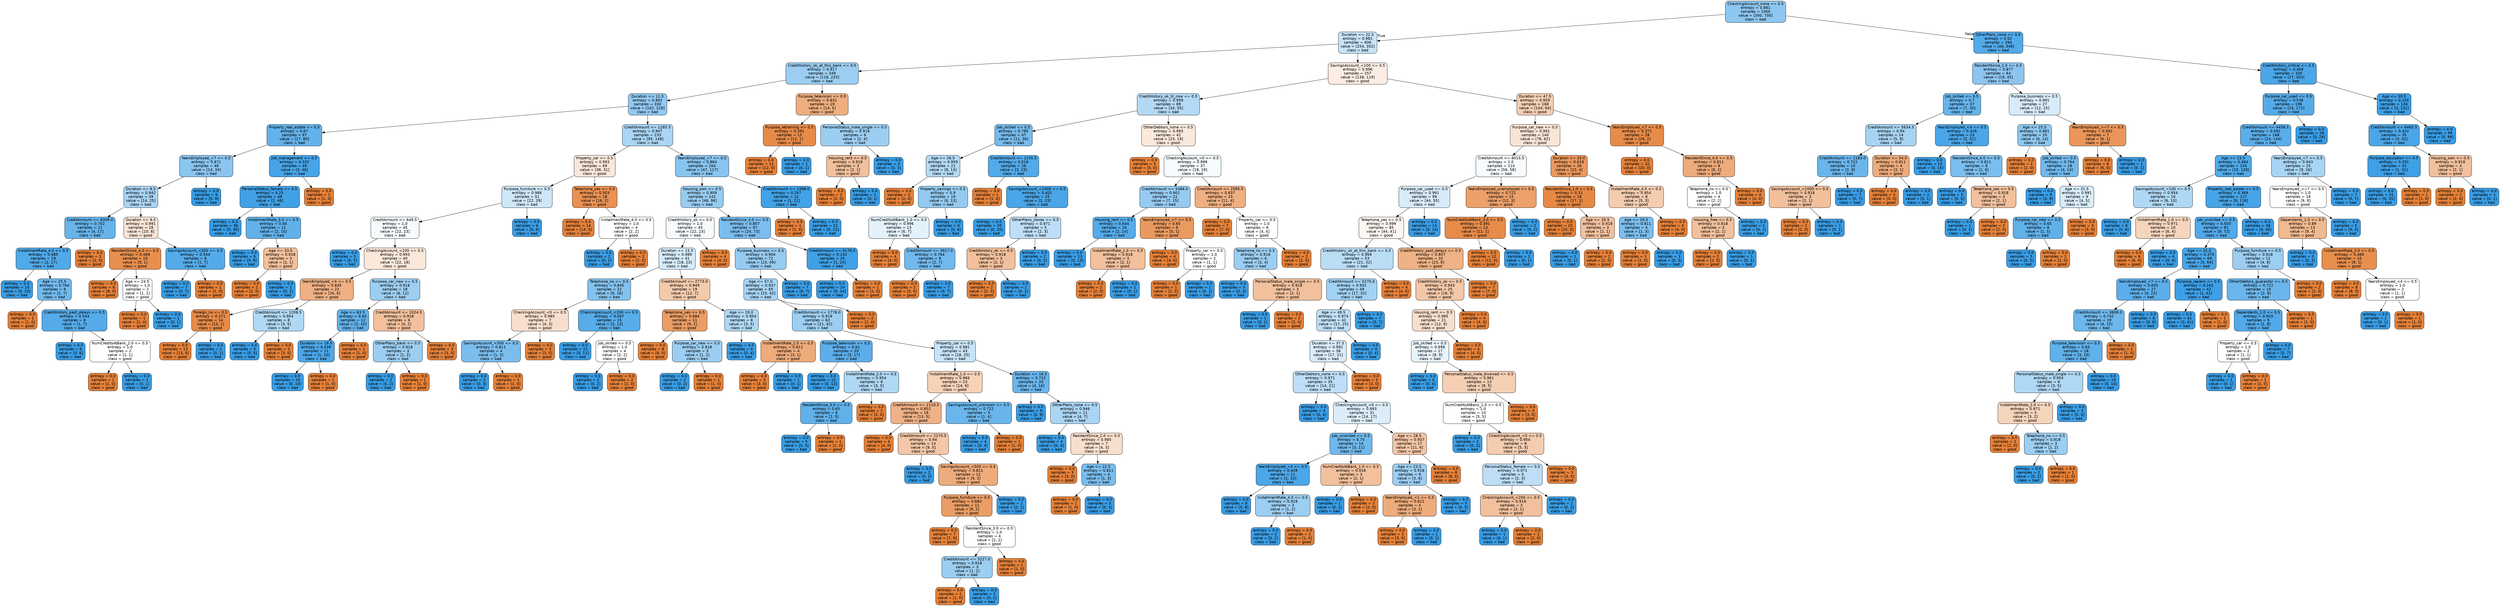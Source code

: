 digraph Tree {
node [shape=box, style="filled, rounded", color="black", fontname=helvetica] ;
edge [fontname=helvetica] ;
0 [label="CheckingAccount_none <= 0.5\nentropy = 0.881\nsamples = 1000\nvalue = [300, 700]\nclass = bad", fillcolor="#399de592"] ;
1 [label="Duration <= 22.5\nentropy = 0.981\nsamples = 606\nvalue = [254, 352]\nclass = bad", fillcolor="#399de547"] ;
0 -> 1 [labeldistance=2.5, labelangle=45, headlabel="True"] ;
2 [label="CreditHistory_ok_at_this_bank <= 0.5\nentropy = 0.917\nsamples = 349\nvalue = [116, 233]\nclass = bad", fillcolor="#399de580"] ;
1 -> 2 ;
3 [label="Duration <= 11.5\nentropy = 0.892\nsamples = 330\nvalue = [102, 228]\nclass = bad", fillcolor="#399de58d"] ;
2 -> 3 ;
4 [label="Property_real_estate <= 0.5\nentropy = 0.67\nsamples = 97\nvalue = [17, 80]\nclass = bad", fillcolor="#399de5c9"] ;
3 -> 4 ;
5 [label="YearsEmployed_<7 <= 0.5\nentropy = 0.871\nsamples = 48\nvalue = [14, 34]\nclass = bad", fillcolor="#399de596"] ;
4 -> 5 ;
6 [label="Duration <= 8.5\nentropy = 0.942\nsamples = 39\nvalue = [14, 25]\nclass = bad", fillcolor="#399de570"] ;
5 -> 6 ;
7 [label="CreditAmount <= 8309.0\nentropy = 0.702\nsamples = 21\nvalue = [4, 17]\nclass = bad", fillcolor="#399de5c3"] ;
6 -> 7 ;
8 [label="InstallmentRate_4.0 <= 0.5\nentropy = 0.485\nsamples = 19\nvalue = [2, 17]\nclass = bad", fillcolor="#399de5e1"] ;
7 -> 8 ;
9 [label="entropy = 0.0\nsamples = 10\nvalue = [0, 10]\nclass = bad", fillcolor="#399de5ff"] ;
8 -> 9 ;
10 [label="Age <= 25.5\nentropy = 0.764\nsamples = 9\nvalue = [2, 7]\nclass = bad", fillcolor="#399de5b6"] ;
8 -> 10 ;
11 [label="entropy = 0.0\nsamples = 1\nvalue = [1, 0]\nclass = good", fillcolor="#e58139ff"] ;
10 -> 11 ;
12 [label="CreditHistory_past_delays <= 0.5\nentropy = 0.544\nsamples = 8\nvalue = [1, 7]\nclass = bad", fillcolor="#399de5db"] ;
10 -> 12 ;
13 [label="entropy = 0.0\nsamples = 6\nvalue = [0, 6]\nclass = bad", fillcolor="#399de5ff"] ;
12 -> 13 ;
14 [label="NumCreditsAtBank_2.0 <= 0.5\nentropy = 1.0\nsamples = 2\nvalue = [1, 1]\nclass = good", fillcolor="#e5813900"] ;
12 -> 14 ;
15 [label="entropy = 0.0\nsamples = 1\nvalue = [1, 0]\nclass = good", fillcolor="#e58139ff"] ;
14 -> 15 ;
16 [label="entropy = 0.0\nsamples = 1\nvalue = [0, 1]\nclass = bad", fillcolor="#399de5ff"] ;
14 -> 16 ;
17 [label="entropy = 0.0\nsamples = 2\nvalue = [2, 0]\nclass = good", fillcolor="#e58139ff"] ;
7 -> 17 ;
18 [label="Duration <= 9.5\nentropy = 0.991\nsamples = 18\nvalue = [10, 8]\nclass = good", fillcolor="#e5813933"] ;
6 -> 18 ;
19 [label="ResidentSince_4.0 <= 0.5\nentropy = 0.469\nsamples = 10\nvalue = [9, 1]\nclass = good", fillcolor="#e58139e3"] ;
18 -> 19 ;
20 [label="entropy = 0.0\nsamples = 8\nvalue = [8, 0]\nclass = good", fillcolor="#e58139ff"] ;
19 -> 20 ;
21 [label="Age <= 24.5\nentropy = 1.0\nsamples = 2\nvalue = [1, 1]\nclass = good", fillcolor="#e5813900"] ;
19 -> 21 ;
22 [label="entropy = 0.0\nsamples = 1\nvalue = [1, 0]\nclass = good", fillcolor="#e58139ff"] ;
21 -> 22 ;
23 [label="entropy = 0.0\nsamples = 1\nvalue = [0, 1]\nclass = bad", fillcolor="#399de5ff"] ;
21 -> 23 ;
24 [label="SavingsAccount_<500 <= 0.5\nentropy = 0.544\nsamples = 8\nvalue = [1, 7]\nclass = bad", fillcolor="#399de5db"] ;
18 -> 24 ;
25 [label="entropy = 0.0\nsamples = 7\nvalue = [0, 7]\nclass = bad", fillcolor="#399de5ff"] ;
24 -> 25 ;
26 [label="entropy = 0.0\nsamples = 1\nvalue = [1, 0]\nclass = good", fillcolor="#e58139ff"] ;
24 -> 26 ;
27 [label="entropy = 0.0\nsamples = 9\nvalue = [0, 9]\nclass = bad", fillcolor="#399de5ff"] ;
5 -> 27 ;
28 [label="Job_management <= 0.5\nentropy = 0.332\nsamples = 49\nvalue = [3, 46]\nclass = bad", fillcolor="#399de5ee"] ;
4 -> 28 ;
29 [label="PersonalStatus_female <= 0.5\nentropy = 0.25\nsamples = 48\nvalue = [2, 46]\nclass = bad", fillcolor="#399de5f4"] ;
28 -> 29 ;
30 [label="entropy = 0.0\nsamples = 36\nvalue = [0, 36]\nclass = bad", fillcolor="#399de5ff"] ;
29 -> 30 ;
31 [label="InstallmentRate_3.0 <= 0.5\nentropy = 0.65\nsamples = 12\nvalue = [2, 10]\nclass = bad", fillcolor="#399de5cc"] ;
29 -> 31 ;
32 [label="entropy = 0.0\nsamples = 9\nvalue = [0, 9]\nclass = bad", fillcolor="#399de5ff"] ;
31 -> 32 ;
33 [label="Age <= 33.5\nentropy = 0.918\nsamples = 3\nvalue = [2, 1]\nclass = good", fillcolor="#e581397f"] ;
31 -> 33 ;
34 [label="entropy = 0.0\nsamples = 2\nvalue = [2, 0]\nclass = good", fillcolor="#e58139ff"] ;
33 -> 34 ;
35 [label="entropy = 0.0\nsamples = 1\nvalue = [0, 1]\nclass = bad", fillcolor="#399de5ff"] ;
33 -> 35 ;
36 [label="entropy = 0.0\nsamples = 1\nvalue = [1, 0]\nclass = good", fillcolor="#e58139ff"] ;
28 -> 36 ;
37 [label="CreditAmount <= 1285.5\nentropy = 0.947\nsamples = 233\nvalue = [85, 148]\nclass = bad", fillcolor="#399de56d"] ;
3 -> 37 ;
38 [label="Property_car <= 0.5\nentropy = 0.993\nsamples = 69\nvalue = [38, 31]\nclass = good", fillcolor="#e581392f"] ;
37 -> 38 ;
39 [label="Purpose_furniture <= 0.5\nentropy = 0.986\nsamples = 51\nvalue = [22, 29]\nclass = bad", fillcolor="#399de53e"] ;
38 -> 39 ;
40 [label="CreditAmount <= 649.5\nentropy = 1.0\nsamples = 45\nvalue = [22, 23]\nclass = bad", fillcolor="#399de50b"] ;
39 -> 40 ;
41 [label="entropy = 0.0\nsamples = 5\nvalue = [0, 5]\nclass = bad", fillcolor="#399de5ff"] ;
40 -> 41 ;
42 [label="CheckingAccount_<200 <= 0.5\nentropy = 0.993\nsamples = 40\nvalue = [22, 18]\nclass = good", fillcolor="#e581392e"] ;
40 -> 42 ;
43 [label="YearsEmployed_<4 <= 0.5\nentropy = 0.845\nsamples = 22\nvalue = [16, 6]\nclass = good", fillcolor="#e581399f"] ;
42 -> 43 ;
44 [label="Foreign_no <= 0.5\nentropy = 0.371\nsamples = 14\nvalue = [13, 1]\nclass = good", fillcolor="#e58139eb"] ;
43 -> 44 ;
45 [label="entropy = 0.0\nsamples = 13\nvalue = [13, 0]\nclass = good", fillcolor="#e58139ff"] ;
44 -> 45 ;
46 [label="entropy = 0.0\nsamples = 1\nvalue = [0, 1]\nclass = bad", fillcolor="#399de5ff"] ;
44 -> 46 ;
47 [label="CreditAmount <= 1208.5\nentropy = 0.954\nsamples = 8\nvalue = [3, 5]\nclass = bad", fillcolor="#399de566"] ;
43 -> 47 ;
48 [label="entropy = 0.0\nsamples = 5\nvalue = [0, 5]\nclass = bad", fillcolor="#399de5ff"] ;
47 -> 48 ;
49 [label="entropy = 0.0\nsamples = 3\nvalue = [3, 0]\nclass = good", fillcolor="#e58139ff"] ;
47 -> 49 ;
50 [label="Purpose_car_new <= 0.5\nentropy = 0.918\nsamples = 18\nvalue = [6, 12]\nclass = bad", fillcolor="#399de57f"] ;
42 -> 50 ;
51 [label="Age <= 63.5\nentropy = 0.65\nsamples = 12\nvalue = [2, 10]\nclass = bad", fillcolor="#399de5cc"] ;
50 -> 51 ;
52 [label="Duration <= 19.5\nentropy = 0.439\nsamples = 11\nvalue = [1, 10]\nclass = bad", fillcolor="#399de5e6"] ;
51 -> 52 ;
53 [label="entropy = 0.0\nsamples = 10\nvalue = [0, 10]\nclass = bad", fillcolor="#399de5ff"] ;
52 -> 53 ;
54 [label="entropy = 0.0\nsamples = 1\nvalue = [1, 0]\nclass = good", fillcolor="#e58139ff"] ;
52 -> 54 ;
55 [label="entropy = 0.0\nsamples = 1\nvalue = [1, 0]\nclass = good", fillcolor="#e58139ff"] ;
51 -> 55 ;
56 [label="CreditAmount <= 1024.5\nentropy = 0.918\nsamples = 6\nvalue = [4, 2]\nclass = good", fillcolor="#e581397f"] ;
50 -> 56 ;
57 [label="OtherPlans_bank <= 0.5\nentropy = 0.918\nsamples = 3\nvalue = [1, 2]\nclass = bad", fillcolor="#399de57f"] ;
56 -> 57 ;
58 [label="entropy = 0.0\nsamples = 2\nvalue = [0, 2]\nclass = bad", fillcolor="#399de5ff"] ;
57 -> 58 ;
59 [label="entropy = 0.0\nsamples = 1\nvalue = [1, 0]\nclass = good", fillcolor="#e58139ff"] ;
57 -> 59 ;
60 [label="entropy = 0.0\nsamples = 3\nvalue = [3, 0]\nclass = good", fillcolor="#e58139ff"] ;
56 -> 60 ;
61 [label="entropy = 0.0\nsamples = 6\nvalue = [0, 6]\nclass = bad", fillcolor="#399de5ff"] ;
39 -> 61 ;
62 [label="Telephone_yes <= 0.5\nentropy = 0.503\nsamples = 18\nvalue = [16, 2]\nclass = good", fillcolor="#e58139df"] ;
38 -> 62 ;
63 [label="entropy = 0.0\nsamples = 14\nvalue = [14, 0]\nclass = good", fillcolor="#e58139ff"] ;
62 -> 63 ;
64 [label="InstallmentRate_4.0 <= 0.5\nentropy = 1.0\nsamples = 4\nvalue = [2, 2]\nclass = good", fillcolor="#e5813900"] ;
62 -> 64 ;
65 [label="entropy = 0.0\nsamples = 2\nvalue = [0, 2]\nclass = bad", fillcolor="#399de5ff"] ;
64 -> 65 ;
66 [label="entropy = 0.0\nsamples = 2\nvalue = [2, 0]\nclass = good", fillcolor="#e58139ff"] ;
64 -> 66 ;
67 [label="YearsEmployed_<7 <= 0.5\nentropy = 0.864\nsamples = 164\nvalue = [47, 117]\nclass = bad", fillcolor="#399de599"] ;
37 -> 67 ;
68 [label="Housing_own <= 0.5\nentropy = 0.909\nsamples = 142\nvalue = [46, 96]\nclass = bad", fillcolor="#399de585"] ;
67 -> 68 ;
69 [label="CreditHistory_ok <= 0.5\nentropy = 1.0\nsamples = 45\nvalue = [22, 23]\nclass = bad", fillcolor="#399de50b"] ;
68 -> 69 ;
70 [label="Duration <= 15.5\nentropy = 0.989\nsamples = 41\nvalue = [18, 23]\nclass = bad", fillcolor="#399de537"] ;
69 -> 70 ;
71 [label="Telephone_no <= 0.5\nentropy = 0.845\nsamples = 22\nvalue = [6, 16]\nclass = bad", fillcolor="#399de59f"] ;
70 -> 71 ;
72 [label="CheckingAccount_<0 <= 0.5\nentropy = 0.985\nsamples = 7\nvalue = [4, 3]\nclass = good", fillcolor="#e5813940"] ;
71 -> 72 ;
73 [label="SavingsAccount_<500 <= 0.5\nentropy = 0.811\nsamples = 4\nvalue = [1, 3]\nclass = bad", fillcolor="#399de5aa"] ;
72 -> 73 ;
74 [label="entropy = 0.0\nsamples = 3\nvalue = [0, 3]\nclass = bad", fillcolor="#399de5ff"] ;
73 -> 74 ;
75 [label="entropy = 0.0\nsamples = 1\nvalue = [1, 0]\nclass = good", fillcolor="#e58139ff"] ;
73 -> 75 ;
76 [label="entropy = 0.0\nsamples = 3\nvalue = [3, 0]\nclass = good", fillcolor="#e58139ff"] ;
72 -> 76 ;
77 [label="CheckingAccount_<200 <= 0.5\nentropy = 0.567\nsamples = 15\nvalue = [2, 13]\nclass = bad", fillcolor="#399de5d8"] ;
71 -> 77 ;
78 [label="entropy = 0.0\nsamples = 11\nvalue = [0, 11]\nclass = bad", fillcolor="#399de5ff"] ;
77 -> 78 ;
79 [label="Job_skilled <= 0.5\nentropy = 1.0\nsamples = 4\nvalue = [2, 2]\nclass = good", fillcolor="#e5813900"] ;
77 -> 79 ;
80 [label="entropy = 0.0\nsamples = 2\nvalue = [0, 2]\nclass = bad", fillcolor="#399de5ff"] ;
79 -> 80 ;
81 [label="entropy = 0.0\nsamples = 2\nvalue = [2, 0]\nclass = good", fillcolor="#e58139ff"] ;
79 -> 81 ;
82 [label="CreditAmount <= 2773.0\nentropy = 0.949\nsamples = 19\nvalue = [12, 7]\nclass = good", fillcolor="#e581396a"] ;
70 -> 82 ;
83 [label="Telephone_yes <= 0.5\nentropy = 0.684\nsamples = 11\nvalue = [9, 2]\nclass = good", fillcolor="#e58139c6"] ;
82 -> 83 ;
84 [label="entropy = 0.0\nsamples = 8\nvalue = [8, 0]\nclass = good", fillcolor="#e58139ff"] ;
83 -> 84 ;
85 [label="Purpose_car_new <= 0.5\nentropy = 0.918\nsamples = 3\nvalue = [1, 2]\nclass = bad", fillcolor="#399de57f"] ;
83 -> 85 ;
86 [label="entropy = 0.0\nsamples = 2\nvalue = [0, 2]\nclass = bad", fillcolor="#399de5ff"] ;
85 -> 86 ;
87 [label="entropy = 0.0\nsamples = 1\nvalue = [1, 0]\nclass = good", fillcolor="#e58139ff"] ;
85 -> 87 ;
88 [label="Age <= 29.0\nentropy = 0.954\nsamples = 8\nvalue = [3, 5]\nclass = bad", fillcolor="#399de566"] ;
82 -> 88 ;
89 [label="entropy = 0.0\nsamples = 4\nvalue = [0, 4]\nclass = bad", fillcolor="#399de5ff"] ;
88 -> 89 ;
90 [label="InstallmentRate_2.0 <= 0.5\nentropy = 0.811\nsamples = 4\nvalue = [3, 1]\nclass = good", fillcolor="#e58139aa"] ;
88 -> 90 ;
91 [label="entropy = 0.0\nsamples = 3\nvalue = [3, 0]\nclass = good", fillcolor="#e58139ff"] ;
90 -> 91 ;
92 [label="entropy = 0.0\nsamples = 1\nvalue = [0, 1]\nclass = bad", fillcolor="#399de5ff"] ;
90 -> 92 ;
93 [label="entropy = 0.0\nsamples = 4\nvalue = [4, 0]\nclass = good", fillcolor="#e58139ff"] ;
69 -> 93 ;
94 [label="ResidentSince_4.0 <= 0.5\nentropy = 0.807\nsamples = 97\nvalue = [24, 73]\nclass = bad", fillcolor="#399de5ab"] ;
68 -> 94 ;
95 [label="Purpose_business <= 0.5\nentropy = 0.904\nsamples = 72\nvalue = [23, 49]\nclass = bad", fillcolor="#399de587"] ;
94 -> 95 ;
96 [label="Age <= 57.0\nentropy = 0.937\nsamples = 65\nvalue = [23, 42]\nclass = bad", fillcolor="#399de573"] ;
95 -> 96 ;
97 [label="CreditAmount <= 1778.0\nentropy = 0.918\nsamples = 63\nvalue = [21, 42]\nclass = bad", fillcolor="#399de57f"] ;
96 -> 97 ;
98 [label="Purpose_television <= 0.5\nentropy = 0.61\nsamples = 20\nvalue = [3, 17]\nclass = bad", fillcolor="#399de5d2"] ;
97 -> 98 ;
99 [label="entropy = 0.0\nsamples = 12\nvalue = [0, 12]\nclass = bad", fillcolor="#399de5ff"] ;
98 -> 99 ;
100 [label="InstallmentRate_2.0 <= 0.5\nentropy = 0.954\nsamples = 8\nvalue = [3, 5]\nclass = bad", fillcolor="#399de566"] ;
98 -> 100 ;
101 [label="ResidentSince_3.0 <= 0.5\nentropy = 0.65\nsamples = 6\nvalue = [1, 5]\nclass = bad", fillcolor="#399de5cc"] ;
100 -> 101 ;
102 [label="entropy = 0.0\nsamples = 5\nvalue = [0, 5]\nclass = bad", fillcolor="#399de5ff"] ;
101 -> 102 ;
103 [label="entropy = 0.0\nsamples = 1\nvalue = [1, 0]\nclass = good", fillcolor="#e58139ff"] ;
101 -> 103 ;
104 [label="entropy = 0.0\nsamples = 2\nvalue = [2, 0]\nclass = good", fillcolor="#e58139ff"] ;
100 -> 104 ;
105 [label="Property_car <= 0.5\nentropy = 0.981\nsamples = 43\nvalue = [18, 25]\nclass = bad", fillcolor="#399de547"] ;
97 -> 105 ;
106 [label="InstallmentRate_1.0 <= 0.5\nentropy = 0.966\nsamples = 23\nvalue = [14, 9]\nclass = good", fillcolor="#e581395b"] ;
105 -> 106 ;
107 [label="CreditAmount <= 2110.5\nentropy = 0.852\nsamples = 18\nvalue = [13, 5]\nclass = good", fillcolor="#e581399d"] ;
106 -> 107 ;
108 [label="entropy = 0.0\nsamples = 4\nvalue = [4, 0]\nclass = good", fillcolor="#e58139ff"] ;
107 -> 108 ;
109 [label="CreditAmount <= 2270.5\nentropy = 0.94\nsamples = 14\nvalue = [9, 5]\nclass = good", fillcolor="#e5813971"] ;
107 -> 109 ;
110 [label="entropy = 0.0\nsamples = 2\nvalue = [0, 2]\nclass = bad", fillcolor="#399de5ff"] ;
109 -> 110 ;
111 [label="SavingsAccount_<500 <= 0.5\nentropy = 0.811\nsamples = 12\nvalue = [9, 3]\nclass = good", fillcolor="#e58139aa"] ;
109 -> 111 ;
112 [label="Purpose_furniture <= 0.5\nentropy = 0.684\nsamples = 11\nvalue = [9, 2]\nclass = good", fillcolor="#e58139c6"] ;
111 -> 112 ;
113 [label="entropy = 0.0\nsamples = 7\nvalue = [7, 0]\nclass = good", fillcolor="#e58139ff"] ;
112 -> 113 ;
114 [label="ResidentSince_3.0 <= 0.5\nentropy = 1.0\nsamples = 4\nvalue = [2, 2]\nclass = good", fillcolor="#e5813900"] ;
112 -> 114 ;
115 [label="CreditAmount <= 3227.0\nentropy = 0.918\nsamples = 3\nvalue = [1, 2]\nclass = bad", fillcolor="#399de57f"] ;
114 -> 115 ;
116 [label="entropy = 0.0\nsamples = 1\nvalue = [1, 0]\nclass = good", fillcolor="#e58139ff"] ;
115 -> 116 ;
117 [label="entropy = 0.0\nsamples = 2\nvalue = [0, 2]\nclass = bad", fillcolor="#399de5ff"] ;
115 -> 117 ;
118 [label="entropy = 0.0\nsamples = 1\nvalue = [1, 0]\nclass = good", fillcolor="#e58139ff"] ;
114 -> 118 ;
119 [label="entropy = 0.0\nsamples = 1\nvalue = [0, 1]\nclass = bad", fillcolor="#399de5ff"] ;
111 -> 119 ;
120 [label="SavingsAccount_unknown <= 0.5\nentropy = 0.722\nsamples = 5\nvalue = [1, 4]\nclass = bad", fillcolor="#399de5bf"] ;
106 -> 120 ;
121 [label="entropy = 0.0\nsamples = 4\nvalue = [0, 4]\nclass = bad", fillcolor="#399de5ff"] ;
120 -> 121 ;
122 [label="entropy = 0.0\nsamples = 1\nvalue = [1, 0]\nclass = good", fillcolor="#e58139ff"] ;
120 -> 122 ;
123 [label="Duration <= 16.5\nentropy = 0.722\nsamples = 20\nvalue = [4, 16]\nclass = bad", fillcolor="#399de5bf"] ;
105 -> 123 ;
124 [label="entropy = 0.0\nsamples = 9\nvalue = [0, 9]\nclass = bad", fillcolor="#399de5ff"] ;
123 -> 124 ;
125 [label="OtherPlans_none <= 0.5\nentropy = 0.946\nsamples = 11\nvalue = [4, 7]\nclass = bad", fillcolor="#399de56d"] ;
123 -> 125 ;
126 [label="entropy = 0.0\nsamples = 4\nvalue = [0, 4]\nclass = bad", fillcolor="#399de5ff"] ;
125 -> 126 ;
127 [label="ResidentSince_2.0 <= 0.5\nentropy = 0.985\nsamples = 7\nvalue = [4, 3]\nclass = good", fillcolor="#e5813940"] ;
125 -> 127 ;
128 [label="entropy = 0.0\nsamples = 3\nvalue = [3, 0]\nclass = good", fillcolor="#e58139ff"] ;
127 -> 128 ;
129 [label="Age <= 22.5\nentropy = 0.811\nsamples = 4\nvalue = [1, 3]\nclass = bad", fillcolor="#399de5aa"] ;
127 -> 129 ;
130 [label="entropy = 0.0\nsamples = 1\nvalue = [1, 0]\nclass = good", fillcolor="#e58139ff"] ;
129 -> 130 ;
131 [label="entropy = 0.0\nsamples = 3\nvalue = [0, 3]\nclass = bad", fillcolor="#399de5ff"] ;
129 -> 131 ;
132 [label="entropy = 0.0\nsamples = 2\nvalue = [2, 0]\nclass = good", fillcolor="#e58139ff"] ;
96 -> 132 ;
133 [label="entropy = 0.0\nsamples = 7\nvalue = [0, 7]\nclass = bad", fillcolor="#399de5ff"] ;
95 -> 133 ;
134 [label="CreditAmount <= 8176.0\nentropy = 0.242\nsamples = 25\nvalue = [1, 24]\nclass = bad", fillcolor="#399de5f4"] ;
94 -> 134 ;
135 [label="entropy = 0.0\nsamples = 24\nvalue = [0, 24]\nclass = bad", fillcolor="#399de5ff"] ;
134 -> 135 ;
136 [label="entropy = 0.0\nsamples = 1\nvalue = [1, 0]\nclass = good", fillcolor="#e58139ff"] ;
134 -> 136 ;
137 [label="CreditAmount <= 1398.0\nentropy = 0.267\nsamples = 22\nvalue = [1, 21]\nclass = bad", fillcolor="#399de5f3"] ;
67 -> 137 ;
138 [label="entropy = 0.0\nsamples = 1\nvalue = [1, 0]\nclass = good", fillcolor="#e58139ff"] ;
137 -> 138 ;
139 [label="entropy = 0.0\nsamples = 21\nvalue = [0, 21]\nclass = bad", fillcolor="#399de5ff"] ;
137 -> 139 ;
140 [label="Purpose_television <= 0.5\nentropy = 0.831\nsamples = 19\nvalue = [14, 5]\nclass = good", fillcolor="#e58139a4"] ;
2 -> 140 ;
141 [label="Purpose_retraining <= 0.5\nentropy = 0.391\nsamples = 13\nvalue = [12, 1]\nclass = good", fillcolor="#e58139ea"] ;
140 -> 141 ;
142 [label="entropy = 0.0\nsamples = 12\nvalue = [12, 0]\nclass = good", fillcolor="#e58139ff"] ;
141 -> 142 ;
143 [label="entropy = 0.0\nsamples = 1\nvalue = [0, 1]\nclass = bad", fillcolor="#399de5ff"] ;
141 -> 143 ;
144 [label="PersonalStatus_male_single <= 0.5\nentropy = 0.918\nsamples = 6\nvalue = [2, 4]\nclass = bad", fillcolor="#399de57f"] ;
140 -> 144 ;
145 [label="Housing_rent <= 0.5\nentropy = 0.918\nsamples = 3\nvalue = [2, 1]\nclass = good", fillcolor="#e581397f"] ;
144 -> 145 ;
146 [label="entropy = 0.0\nsamples = 2\nvalue = [2, 0]\nclass = good", fillcolor="#e58139ff"] ;
145 -> 146 ;
147 [label="entropy = 0.0\nsamples = 1\nvalue = [0, 1]\nclass = bad", fillcolor="#399de5ff"] ;
145 -> 147 ;
148 [label="entropy = 0.0\nsamples = 3\nvalue = [0, 3]\nclass = bad", fillcolor="#399de5ff"] ;
144 -> 148 ;
149 [label="SavingsAccount_<100 <= 0.5\nentropy = 0.996\nsamples = 257\nvalue = [138, 119]\nclass = good", fillcolor="#e5813923"] ;
1 -> 149 ;
150 [label="CreditHistory_ok_til_now <= 0.5\nentropy = 0.959\nsamples = 89\nvalue = [34, 55]\nclass = bad", fillcolor="#399de561"] ;
149 -> 150 ;
151 [label="Job_skilled <= 0.5\nentropy = 0.785\nsamples = 47\nvalue = [11, 36]\nclass = bad", fillcolor="#399de5b1"] ;
150 -> 151 ;
152 [label="Age <= 26.5\nentropy = 0.959\nsamples = 21\nvalue = [8, 13]\nclass = bad", fillcolor="#399de562"] ;
151 -> 152 ;
153 [label="entropy = 0.0\nsamples = 2\nvalue = [2, 0]\nclass = good", fillcolor="#e58139ff"] ;
152 -> 153 ;
154 [label="Property_savings <= 0.5\nentropy = 0.9\nsamples = 19\nvalue = [6, 13]\nclass = bad", fillcolor="#399de589"] ;
152 -> 154 ;
155 [label="NumCreditsAtBank_1.0 <= 0.5\nentropy = 0.996\nsamples = 13\nvalue = [6, 7]\nclass = bad", fillcolor="#399de524"] ;
154 -> 155 ;
156 [label="entropy = 0.0\nsamples = 4\nvalue = [4, 0]\nclass = good", fillcolor="#e58139ff"] ;
155 -> 156 ;
157 [label="CreditAmount <= 3917.0\nentropy = 0.764\nsamples = 9\nvalue = [2, 7]\nclass = bad", fillcolor="#399de5b6"] ;
155 -> 157 ;
158 [label="entropy = 0.0\nsamples = 2\nvalue = [2, 0]\nclass = good", fillcolor="#e58139ff"] ;
157 -> 158 ;
159 [label="entropy = 0.0\nsamples = 7\nvalue = [0, 7]\nclass = bad", fillcolor="#399de5ff"] ;
157 -> 159 ;
160 [label="entropy = 0.0\nsamples = 6\nvalue = [0, 6]\nclass = bad", fillcolor="#399de5ff"] ;
154 -> 160 ;
161 [label="CreditAmount <= 1245.5\nentropy = 0.516\nsamples = 26\nvalue = [3, 23]\nclass = bad", fillcolor="#399de5de"] ;
151 -> 161 ;
162 [label="entropy = 0.0\nsamples = 1\nvalue = [1, 0]\nclass = good", fillcolor="#e58139ff"] ;
161 -> 162 ;
163 [label="SavingsAccount_<1000 <= 0.5\nentropy = 0.402\nsamples = 25\nvalue = [2, 23]\nclass = bad", fillcolor="#399de5e9"] ;
161 -> 163 ;
164 [label="entropy = 0.0\nsamples = 20\nvalue = [0, 20]\nclass = bad", fillcolor="#399de5ff"] ;
163 -> 164 ;
165 [label="OtherPlans_stores <= 0.5\nentropy = 0.971\nsamples = 5\nvalue = [2, 3]\nclass = bad", fillcolor="#399de555"] ;
163 -> 165 ;
166 [label="CreditHistory_ok <= 0.5\nentropy = 0.918\nsamples = 3\nvalue = [2, 1]\nclass = good", fillcolor="#e581397f"] ;
165 -> 166 ;
167 [label="entropy = 0.0\nsamples = 2\nvalue = [2, 0]\nclass = good", fillcolor="#e58139ff"] ;
166 -> 167 ;
168 [label="entropy = 0.0\nsamples = 1\nvalue = [0, 1]\nclass = bad", fillcolor="#399de5ff"] ;
166 -> 168 ;
169 [label="entropy = 0.0\nsamples = 2\nvalue = [0, 2]\nclass = bad", fillcolor="#399de5ff"] ;
165 -> 169 ;
170 [label="OtherDebtors_none <= 0.5\nentropy = 0.993\nsamples = 42\nvalue = [23, 19]\nclass = good", fillcolor="#e581392c"] ;
150 -> 170 ;
171 [label="entropy = 0.0\nsamples = 5\nvalue = [5, 0]\nclass = good", fillcolor="#e58139ff"] ;
170 -> 171 ;
172 [label="CheckingAccount_<0 <= 0.5\nentropy = 0.999\nsamples = 37\nvalue = [18, 19]\nclass = bad", fillcolor="#399de50d"] ;
170 -> 172 ;
173 [label="CreditAmount <= 5488.0\nentropy = 0.902\nsamples = 22\nvalue = [7, 15]\nclass = bad", fillcolor="#399de588"] ;
172 -> 173 ;
174 [label="Housing_rent <= 0.5\nentropy = 0.544\nsamples = 16\nvalue = [2, 14]\nclass = bad", fillcolor="#399de5db"] ;
173 -> 174 ;
175 [label="entropy = 0.0\nsamples = 13\nvalue = [0, 13]\nclass = bad", fillcolor="#399de5ff"] ;
174 -> 175 ;
176 [label="InstallmentRate_1.0 <= 0.5\nentropy = 0.918\nsamples = 3\nvalue = [2, 1]\nclass = good", fillcolor="#e581397f"] ;
174 -> 176 ;
177 [label="entropy = 0.0\nsamples = 2\nvalue = [2, 0]\nclass = good", fillcolor="#e58139ff"] ;
176 -> 177 ;
178 [label="entropy = 0.0\nsamples = 1\nvalue = [0, 1]\nclass = bad", fillcolor="#399de5ff"] ;
176 -> 178 ;
179 [label="YearsEmployed_<7 <= 0.5\nentropy = 0.65\nsamples = 6\nvalue = [5, 1]\nclass = good", fillcolor="#e58139cc"] ;
173 -> 179 ;
180 [label="entropy = 0.0\nsamples = 4\nvalue = [4, 0]\nclass = good", fillcolor="#e58139ff"] ;
179 -> 180 ;
181 [label="Property_car <= 0.5\nentropy = 1.0\nsamples = 2\nvalue = [1, 1]\nclass = good", fillcolor="#e5813900"] ;
179 -> 181 ;
182 [label="entropy = 0.0\nsamples = 1\nvalue = [1, 0]\nclass = good", fillcolor="#e58139ff"] ;
181 -> 182 ;
183 [label="entropy = 0.0\nsamples = 1\nvalue = [0, 1]\nclass = bad", fillcolor="#399de5ff"] ;
181 -> 183 ;
184 [label="CreditAmount <= 2585.5\nentropy = 0.837\nsamples = 15\nvalue = [11, 4]\nclass = good", fillcolor="#e58139a2"] ;
172 -> 184 ;
185 [label="entropy = 0.0\nsamples = 7\nvalue = [7, 0]\nclass = good", fillcolor="#e58139ff"] ;
184 -> 185 ;
186 [label="Property_car <= 0.5\nentropy = 1.0\nsamples = 8\nvalue = [4, 4]\nclass = good", fillcolor="#e5813900"] ;
184 -> 186 ;
187 [label="Telephone_no <= 0.5\nentropy = 0.918\nsamples = 6\nvalue = [2, 4]\nclass = bad", fillcolor="#399de57f"] ;
186 -> 187 ;
188 [label="entropy = 0.0\nsamples = 3\nvalue = [0, 3]\nclass = bad", fillcolor="#399de5ff"] ;
187 -> 188 ;
189 [label="PersonalStatus_male_single <= 0.5\nentropy = 0.918\nsamples = 3\nvalue = [2, 1]\nclass = good", fillcolor="#e581397f"] ;
187 -> 189 ;
190 [label="entropy = 0.0\nsamples = 1\nvalue = [0, 1]\nclass = bad", fillcolor="#399de5ff"] ;
189 -> 190 ;
191 [label="entropy = 0.0\nsamples = 2\nvalue = [2, 0]\nclass = good", fillcolor="#e58139ff"] ;
189 -> 191 ;
192 [label="entropy = 0.0\nsamples = 2\nvalue = [2, 0]\nclass = good", fillcolor="#e58139ff"] ;
186 -> 192 ;
193 [label="Duration <= 47.5\nentropy = 0.959\nsamples = 168\nvalue = [104, 64]\nclass = good", fillcolor="#e5813962"] ;
149 -> 193 ;
194 [label="Purpose_car_new <= 0.5\nentropy = 0.991\nsamples = 140\nvalue = [78, 62]\nclass = good", fillcolor="#e5813934"] ;
193 -> 194 ;
195 [label="CreditAmount <= 8015.5\nentropy = 1.0\nsamples = 114\nvalue = [56, 58]\nclass = bad", fillcolor="#399de509"] ;
194 -> 195 ;
196 [label="Purpose_car_used <= 0.5\nentropy = 0.991\nsamples = 99\nvalue = [44, 55]\nclass = bad", fillcolor="#399de533"] ;
195 -> 196 ;
197 [label="Telephone_yes <= 0.5\nentropy = 0.999\nsamples = 85\nvalue = [44, 41]\nclass = good", fillcolor="#e5813911"] ;
196 -> 197 ;
198 [label="CreditHistory_ok_at_this_bank <= 0.5\nentropy = 0.969\nsamples = 53\nvalue = [21, 32]\nclass = bad", fillcolor="#399de558"] ;
197 -> 198 ;
199 [label="CreditAmount <= 5275.0\nentropy = 0.931\nsamples = 49\nvalue = [17, 32]\nclass = bad", fillcolor="#399de578"] ;
198 -> 199 ;
200 [label="Age <= 49.5\nentropy = 0.974\nsamples = 42\nvalue = [17, 25]\nclass = bad", fillcolor="#399de552"] ;
199 -> 200 ;
201 [label="Duration <= 37.5\nentropy = 0.992\nsamples = 38\nvalue = [17, 21]\nclass = bad", fillcolor="#399de531"] ;
200 -> 201 ;
202 [label="OtherDebtors_none <= 0.5\nentropy = 0.971\nsamples = 35\nvalue = [14, 21]\nclass = bad", fillcolor="#399de555"] ;
201 -> 202 ;
203 [label="entropy = 0.0\nsamples = 4\nvalue = [0, 4]\nclass = bad", fillcolor="#399de5ff"] ;
202 -> 203 ;
204 [label="CheckingAccount_<0 <= 0.5\nentropy = 0.993\nsamples = 31\nvalue = [14, 17]\nclass = bad", fillcolor="#399de52d"] ;
202 -> 204 ;
205 [label="Job_unskilled <= 0.5\nentropy = 0.75\nsamples = 14\nvalue = [3, 11]\nclass = bad", fillcolor="#399de5b9"] ;
204 -> 205 ;
206 [label="YearsEmployed_<4 <= 0.5\nentropy = 0.439\nsamples = 11\nvalue = [1, 10]\nclass = bad", fillcolor="#399de5e6"] ;
205 -> 206 ;
207 [label="entropy = 0.0\nsamples = 8\nvalue = [0, 8]\nclass = bad", fillcolor="#399de5ff"] ;
206 -> 207 ;
208 [label="InstallmentRate_4.0 <= 0.5\nentropy = 0.918\nsamples = 3\nvalue = [1, 2]\nclass = bad", fillcolor="#399de57f"] ;
206 -> 208 ;
209 [label="entropy = 0.0\nsamples = 2\nvalue = [0, 2]\nclass = bad", fillcolor="#399de5ff"] ;
208 -> 209 ;
210 [label="entropy = 0.0\nsamples = 1\nvalue = [1, 0]\nclass = good", fillcolor="#e58139ff"] ;
208 -> 210 ;
211 [label="NumCreditsAtBank_1.0 <= 0.5\nentropy = 0.918\nsamples = 3\nvalue = [2, 1]\nclass = good", fillcolor="#e581397f"] ;
205 -> 211 ;
212 [label="entropy = 0.0\nsamples = 1\nvalue = [0, 1]\nclass = bad", fillcolor="#399de5ff"] ;
211 -> 212 ;
213 [label="entropy = 0.0\nsamples = 2\nvalue = [2, 0]\nclass = good", fillcolor="#e58139ff"] ;
211 -> 213 ;
214 [label="Age <= 28.5\nentropy = 0.937\nsamples = 17\nvalue = [11, 6]\nclass = good", fillcolor="#e5813974"] ;
204 -> 214 ;
215 [label="Age <= 23.5\nentropy = 0.918\nsamples = 9\nvalue = [3, 6]\nclass = bad", fillcolor="#399de57f"] ;
214 -> 215 ;
216 [label="YearsEmployed_<1 <= 0.5\nentropy = 0.811\nsamples = 4\nvalue = [3, 1]\nclass = good", fillcolor="#e58139aa"] ;
215 -> 216 ;
217 [label="entropy = 0.0\nsamples = 3\nvalue = [3, 0]\nclass = good", fillcolor="#e58139ff"] ;
216 -> 217 ;
218 [label="entropy = 0.0\nsamples = 1\nvalue = [0, 1]\nclass = bad", fillcolor="#399de5ff"] ;
216 -> 218 ;
219 [label="entropy = 0.0\nsamples = 5\nvalue = [0, 5]\nclass = bad", fillcolor="#399de5ff"] ;
215 -> 219 ;
220 [label="entropy = 0.0\nsamples = 8\nvalue = [8, 0]\nclass = good", fillcolor="#e58139ff"] ;
214 -> 220 ;
221 [label="entropy = 0.0\nsamples = 3\nvalue = [3, 0]\nclass = good", fillcolor="#e58139ff"] ;
201 -> 221 ;
222 [label="entropy = 0.0\nsamples = 4\nvalue = [0, 4]\nclass = bad", fillcolor="#399de5ff"] ;
200 -> 222 ;
223 [label="entropy = 0.0\nsamples = 7\nvalue = [0, 7]\nclass = bad", fillcolor="#399de5ff"] ;
199 -> 223 ;
224 [label="entropy = 0.0\nsamples = 4\nvalue = [4, 0]\nclass = good", fillcolor="#e58139ff"] ;
198 -> 224 ;
225 [label="CreditHistory_past_delays <= 0.5\nentropy = 0.857\nsamples = 32\nvalue = [23, 9]\nclass = good", fillcolor="#e581399b"] ;
197 -> 225 ;
226 [label="CreditHistory_ok <= 0.5\nentropy = 0.943\nsamples = 25\nvalue = [16, 9]\nclass = good", fillcolor="#e5813970"] ;
225 -> 226 ;
227 [label="Housing_rent <= 0.5\nentropy = 0.985\nsamples = 21\nvalue = [12, 9]\nclass = good", fillcolor="#e5813940"] ;
226 -> 227 ;
228 [label="Job_skilled <= 0.5\nentropy = 0.998\nsamples = 17\nvalue = [8, 9]\nclass = bad", fillcolor="#399de51c"] ;
227 -> 228 ;
229 [label="entropy = 0.0\nsamples = 4\nvalue = [0, 4]\nclass = bad", fillcolor="#399de5ff"] ;
228 -> 229 ;
230 [label="PersonalStatus_male_divorced <= 0.5\nentropy = 0.961\nsamples = 13\nvalue = [8, 5]\nclass = good", fillcolor="#e5813960"] ;
228 -> 230 ;
231 [label="NumCreditsAtBank_1.0 <= 0.5\nentropy = 1.0\nsamples = 10\nvalue = [5, 5]\nclass = good", fillcolor="#e5813900"] ;
230 -> 231 ;
232 [label="entropy = 0.0\nsamples = 2\nvalue = [0, 2]\nclass = bad", fillcolor="#399de5ff"] ;
231 -> 232 ;
233 [label="CheckingAccount_<0 <= 0.5\nentropy = 0.954\nsamples = 8\nvalue = [5, 3]\nclass = good", fillcolor="#e5813966"] ;
231 -> 233 ;
234 [label="PersonalStatus_female <= 0.5\nentropy = 0.971\nsamples = 5\nvalue = [2, 3]\nclass = bad", fillcolor="#399de555"] ;
233 -> 234 ;
235 [label="CheckingAccount_<200 <= 0.5\nentropy = 0.918\nsamples = 3\nvalue = [2, 1]\nclass = good", fillcolor="#e581397f"] ;
234 -> 235 ;
236 [label="entropy = 0.0\nsamples = 1\nvalue = [0, 1]\nclass = bad", fillcolor="#399de5ff"] ;
235 -> 236 ;
237 [label="entropy = 0.0\nsamples = 2\nvalue = [2, 0]\nclass = good", fillcolor="#e58139ff"] ;
235 -> 237 ;
238 [label="entropy = 0.0\nsamples = 2\nvalue = [0, 2]\nclass = bad", fillcolor="#399de5ff"] ;
234 -> 238 ;
239 [label="entropy = 0.0\nsamples = 3\nvalue = [3, 0]\nclass = good", fillcolor="#e58139ff"] ;
233 -> 239 ;
240 [label="entropy = 0.0\nsamples = 3\nvalue = [3, 0]\nclass = good", fillcolor="#e58139ff"] ;
230 -> 240 ;
241 [label="entropy = 0.0\nsamples = 4\nvalue = [4, 0]\nclass = good", fillcolor="#e58139ff"] ;
227 -> 241 ;
242 [label="entropy = 0.0\nsamples = 4\nvalue = [4, 0]\nclass = good", fillcolor="#e58139ff"] ;
226 -> 242 ;
243 [label="entropy = 0.0\nsamples = 7\nvalue = [7, 0]\nclass = good", fillcolor="#e58139ff"] ;
225 -> 243 ;
244 [label="entropy = 0.0\nsamples = 14\nvalue = [0, 14]\nclass = bad", fillcolor="#399de5ff"] ;
196 -> 244 ;
245 [label="YearsEmployed_unemployed <= 0.5\nentropy = 0.722\nsamples = 15\nvalue = [12, 3]\nclass = good", fillcolor="#e58139bf"] ;
195 -> 245 ;
246 [label="NumCreditsAtBank_3.0 <= 0.5\nentropy = 0.391\nsamples = 13\nvalue = [12, 1]\nclass = good", fillcolor="#e58139ea"] ;
245 -> 246 ;
247 [label="entropy = 0.0\nsamples = 12\nvalue = [12, 0]\nclass = good", fillcolor="#e58139ff"] ;
246 -> 247 ;
248 [label="entropy = 0.0\nsamples = 1\nvalue = [0, 1]\nclass = bad", fillcolor="#399de5ff"] ;
246 -> 248 ;
249 [label="entropy = 0.0\nsamples = 2\nvalue = [0, 2]\nclass = bad", fillcolor="#399de5ff"] ;
245 -> 249 ;
250 [label="Duration <= 33.0\nentropy = 0.619\nsamples = 26\nvalue = [22, 4]\nclass = good", fillcolor="#e58139d1"] ;
194 -> 250 ;
251 [label="ResidentSince_1.0 <= 0.5\nentropy = 0.31\nsamples = 18\nvalue = [17, 1]\nclass = good", fillcolor="#e58139f0"] ;
250 -> 251 ;
252 [label="entropy = 0.0\nsamples = 15\nvalue = [15, 0]\nclass = good", fillcolor="#e58139ff"] ;
251 -> 252 ;
253 [label="Age <= 26.5\nentropy = 0.918\nsamples = 3\nvalue = [2, 1]\nclass = good", fillcolor="#e581397f"] ;
251 -> 253 ;
254 [label="entropy = 0.0\nsamples = 1\nvalue = [0, 1]\nclass = bad", fillcolor="#399de5ff"] ;
253 -> 254 ;
255 [label="entropy = 0.0\nsamples = 2\nvalue = [2, 0]\nclass = good", fillcolor="#e58139ff"] ;
253 -> 255 ;
256 [label="InstallmentRate_4.0 <= 0.5\nentropy = 0.954\nsamples = 8\nvalue = [5, 3]\nclass = good", fillcolor="#e5813966"] ;
250 -> 256 ;
257 [label="Age <= 29.5\nentropy = 0.811\nsamples = 4\nvalue = [1, 3]\nclass = bad", fillcolor="#399de5aa"] ;
256 -> 257 ;
258 [label="entropy = 0.0\nsamples = 1\nvalue = [1, 0]\nclass = good", fillcolor="#e58139ff"] ;
257 -> 258 ;
259 [label="entropy = 0.0\nsamples = 3\nvalue = [0, 3]\nclass = bad", fillcolor="#399de5ff"] ;
257 -> 259 ;
260 [label="entropy = 0.0\nsamples = 4\nvalue = [4, 0]\nclass = good", fillcolor="#e58139ff"] ;
256 -> 260 ;
261 [label="YearsEmployed_<7 <= 0.5\nentropy = 0.371\nsamples = 28\nvalue = [26, 2]\nclass = good", fillcolor="#e58139eb"] ;
193 -> 261 ;
262 [label="entropy = 0.0\nsamples = 20\nvalue = [20, 0]\nclass = good", fillcolor="#e58139ff"] ;
261 -> 262 ;
263 [label="ResidentSince_4.0 <= 0.5\nentropy = 0.811\nsamples = 8\nvalue = [6, 2]\nclass = good", fillcolor="#e58139aa"] ;
261 -> 263 ;
264 [label="Telephone_no <= 0.5\nentropy = 1.0\nsamples = 4\nvalue = [2, 2]\nclass = good", fillcolor="#e5813900"] ;
263 -> 264 ;
265 [label="Housing_free <= 0.5\nentropy = 0.918\nsamples = 3\nvalue = [2, 1]\nclass = good", fillcolor="#e581397f"] ;
264 -> 265 ;
266 [label="entropy = 0.0\nsamples = 2\nvalue = [2, 0]\nclass = good", fillcolor="#e58139ff"] ;
265 -> 266 ;
267 [label="entropy = 0.0\nsamples = 1\nvalue = [0, 1]\nclass = bad", fillcolor="#399de5ff"] ;
265 -> 267 ;
268 [label="entropy = 0.0\nsamples = 1\nvalue = [0, 1]\nclass = bad", fillcolor="#399de5ff"] ;
264 -> 268 ;
269 [label="entropy = 0.0\nsamples = 4\nvalue = [4, 0]\nclass = good", fillcolor="#e58139ff"] ;
263 -> 269 ;
270 [label="OtherPlans_none <= 0.5\nentropy = 0.52\nsamples = 394\nvalue = [46, 348]\nclass = bad", fillcolor="#399de5dd"] ;
0 -> 270 [labeldistance=2.5, labelangle=-45, headlabel="False"] ;
271 [label="ResidentSince_2.0 <= 0.5\nentropy = 0.877\nsamples = 64\nvalue = [19, 45]\nclass = bad", fillcolor="#399de593"] ;
270 -> 271 ;
272 [label="Job_skilled <= 0.5\nentropy = 0.7\nsamples = 37\nvalue = [7, 30]\nclass = bad", fillcolor="#399de5c4"] ;
271 -> 272 ;
273 [label="CreditAmount <= 5634.5\nentropy = 0.94\nsamples = 14\nvalue = [5, 9]\nclass = bad", fillcolor="#399de571"] ;
272 -> 273 ;
274 [label="CreditAmount <= 1183.0\nentropy = 0.722\nsamples = 10\nvalue = [2, 8]\nclass = bad", fillcolor="#399de5bf"] ;
273 -> 274 ;
275 [label="SavingsAccount_<1000 <= 0.5\nentropy = 0.918\nsamples = 3\nvalue = [2, 1]\nclass = good", fillcolor="#e581397f"] ;
274 -> 275 ;
276 [label="entropy = 0.0\nsamples = 2\nvalue = [2, 0]\nclass = good", fillcolor="#e58139ff"] ;
275 -> 276 ;
277 [label="entropy = 0.0\nsamples = 1\nvalue = [0, 1]\nclass = bad", fillcolor="#399de5ff"] ;
275 -> 277 ;
278 [label="entropy = 0.0\nsamples = 7\nvalue = [0, 7]\nclass = bad", fillcolor="#399de5ff"] ;
274 -> 278 ;
279 [label="Duration <= 54.0\nentropy = 0.811\nsamples = 4\nvalue = [3, 1]\nclass = good", fillcolor="#e58139aa"] ;
273 -> 279 ;
280 [label="entropy = 0.0\nsamples = 3\nvalue = [3, 0]\nclass = good", fillcolor="#e58139ff"] ;
279 -> 280 ;
281 [label="entropy = 0.0\nsamples = 1\nvalue = [0, 1]\nclass = bad", fillcolor="#399de5ff"] ;
279 -> 281 ;
282 [label="YearsEmployed_<4 <= 0.5\nentropy = 0.426\nsamples = 23\nvalue = [2, 21]\nclass = bad", fillcolor="#399de5e7"] ;
272 -> 282 ;
283 [label="entropy = 0.0\nsamples = 15\nvalue = [0, 15]\nclass = bad", fillcolor="#399de5ff"] ;
282 -> 283 ;
284 [label="ResidentSince_4.0 <= 0.5\nentropy = 0.811\nsamples = 8\nvalue = [2, 6]\nclass = bad", fillcolor="#399de5aa"] ;
282 -> 284 ;
285 [label="entropy = 0.0\nsamples = 5\nvalue = [0, 5]\nclass = bad", fillcolor="#399de5ff"] ;
284 -> 285 ;
286 [label="Telephone_yes <= 0.5\nentropy = 0.918\nsamples = 3\nvalue = [2, 1]\nclass = good", fillcolor="#e581397f"] ;
284 -> 286 ;
287 [label="entropy = 0.0\nsamples = 1\nvalue = [0, 1]\nclass = bad", fillcolor="#399de5ff"] ;
286 -> 287 ;
288 [label="entropy = 0.0\nsamples = 2\nvalue = [2, 0]\nclass = good", fillcolor="#e58139ff"] ;
286 -> 288 ;
289 [label="Purpose_business <= 0.5\nentropy = 0.991\nsamples = 27\nvalue = [12, 15]\nclass = bad", fillcolor="#399de533"] ;
271 -> 289 ;
290 [label="Age <= 25.5\nentropy = 0.881\nsamples = 20\nvalue = [6, 14]\nclass = bad", fillcolor="#399de592"] ;
289 -> 290 ;
291 [label="entropy = 0.0\nsamples = 2\nvalue = [2, 0]\nclass = good", fillcolor="#e58139ff"] ;
290 -> 291 ;
292 [label="Job_skilled <= 0.5\nentropy = 0.764\nsamples = 18\nvalue = [4, 14]\nclass = bad", fillcolor="#399de5b6"] ;
290 -> 292 ;
293 [label="entropy = 0.0\nsamples = 9\nvalue = [0, 9]\nclass = bad", fillcolor="#399de5ff"] ;
292 -> 293 ;
294 [label="Age <= 31.5\nentropy = 0.991\nsamples = 9\nvalue = [4, 5]\nclass = bad", fillcolor="#399de533"] ;
292 -> 294 ;
295 [label="Purpose_car_new <= 0.5\nentropy = 0.65\nsamples = 6\nvalue = [1, 5]\nclass = bad", fillcolor="#399de5cc"] ;
294 -> 295 ;
296 [label="entropy = 0.0\nsamples = 5\nvalue = [0, 5]\nclass = bad", fillcolor="#399de5ff"] ;
295 -> 296 ;
297 [label="entropy = 0.0\nsamples = 1\nvalue = [1, 0]\nclass = good", fillcolor="#e58139ff"] ;
295 -> 297 ;
298 [label="entropy = 0.0\nsamples = 3\nvalue = [3, 0]\nclass = good", fillcolor="#e58139ff"] ;
294 -> 298 ;
299 [label="YearsEmployed_>=7 <= 0.5\nentropy = 0.592\nsamples = 7\nvalue = [6, 1]\nclass = good", fillcolor="#e58139d4"] ;
289 -> 299 ;
300 [label="entropy = 0.0\nsamples = 6\nvalue = [6, 0]\nclass = good", fillcolor="#e58139ff"] ;
299 -> 300 ;
301 [label="entropy = 0.0\nsamples = 1\nvalue = [0, 1]\nclass = bad", fillcolor="#399de5ff"] ;
299 -> 301 ;
302 [label="CreditHistory_critical <= 0.5\nentropy = 0.409\nsamples = 330\nvalue = [27, 303]\nclass = bad", fillcolor="#399de5e8"] ;
270 -> 302 ;
303 [label="Purpose_car_used <= 0.5\nentropy = 0.536\nsamples = 196\nvalue = [24, 172]\nclass = bad", fillcolor="#399de5db"] ;
302 -> 303 ;
304 [label="CreditAmount <= 4458.5\nentropy = 0.592\nsamples = 168\nvalue = [24, 144]\nclass = bad", fillcolor="#399de5d4"] ;
303 -> 304 ;
305 [label="Age <= 23.5\nentropy = 0.484\nsamples = 143\nvalue = [15, 128]\nclass = bad", fillcolor="#399de5e1"] ;
304 -> 305 ;
306 [label="SavingsAccount_<100 <= 0.5\nentropy = 0.954\nsamples = 16\nvalue = [6, 10]\nclass = bad", fillcolor="#399de566"] ;
305 -> 306 ;
307 [label="entropy = 0.0\nsamples = 6\nvalue = [0, 6]\nclass = bad", fillcolor="#399de5ff"] ;
306 -> 307 ;
308 [label="InstallmentRate_1.0 <= 0.5\nentropy = 0.971\nsamples = 10\nvalue = [6, 4]\nclass = good", fillcolor="#e5813955"] ;
306 -> 308 ;
309 [label="entropy = 0.0\nsamples = 6\nvalue = [6, 0]\nclass = good", fillcolor="#e58139ff"] ;
308 -> 309 ;
310 [label="entropy = 0.0\nsamples = 4\nvalue = [0, 4]\nclass = bad", fillcolor="#399de5ff"] ;
308 -> 310 ;
311 [label="Property_real_estate <= 0.5\nentropy = 0.369\nsamples = 127\nvalue = [9, 118]\nclass = bad", fillcolor="#399de5ec"] ;
305 -> 311 ;
312 [label="Job_unskilled <= 0.5\nentropy = 0.503\nsamples = 81\nvalue = [9, 72]\nclass = bad", fillcolor="#399de5df"] ;
311 -> 312 ;
313 [label="Age <= 31.5\nentropy = 0.375\nsamples = 69\nvalue = [5, 64]\nclass = bad", fillcolor="#399de5eb"] ;
312 -> 313 ;
314 [label="YearsEmployed_<7 <= 0.5\nentropy = 0.605\nsamples = 27\nvalue = [4, 23]\nclass = bad", fillcolor="#399de5d3"] ;
313 -> 314 ;
315 [label="CreditAmount <= 3608.0\nentropy = 0.742\nsamples = 19\nvalue = [4, 15]\nclass = bad", fillcolor="#399de5bb"] ;
314 -> 315 ;
316 [label="Purpose_television <= 0.5\nentropy = 0.65\nsamples = 18\nvalue = [3, 15]\nclass = bad", fillcolor="#399de5cc"] ;
315 -> 316 ;
317 [label="PersonalStatus_male_single <= 0.5\nentropy = 0.954\nsamples = 8\nvalue = [3, 5]\nclass = bad", fillcolor="#399de566"] ;
316 -> 317 ;
318 [label="InstallmentRate_2.0 <= 0.5\nentropy = 0.971\nsamples = 5\nvalue = [3, 2]\nclass = good", fillcolor="#e5813955"] ;
317 -> 318 ;
319 [label="entropy = 0.0\nsamples = 2\nvalue = [2, 0]\nclass = good", fillcolor="#e58139ff"] ;
318 -> 319 ;
320 [label="Telephone_no <= 0.5\nentropy = 0.918\nsamples = 3\nvalue = [1, 2]\nclass = bad", fillcolor="#399de57f"] ;
318 -> 320 ;
321 [label="entropy = 0.0\nsamples = 2\nvalue = [0, 2]\nclass = bad", fillcolor="#399de5ff"] ;
320 -> 321 ;
322 [label="entropy = 0.0\nsamples = 1\nvalue = [1, 0]\nclass = good", fillcolor="#e58139ff"] ;
320 -> 322 ;
323 [label="entropy = 0.0\nsamples = 3\nvalue = [0, 3]\nclass = bad", fillcolor="#399de5ff"] ;
317 -> 323 ;
324 [label="entropy = 0.0\nsamples = 10\nvalue = [0, 10]\nclass = bad", fillcolor="#399de5ff"] ;
316 -> 324 ;
325 [label="entropy = 0.0\nsamples = 1\nvalue = [1, 0]\nclass = good", fillcolor="#e58139ff"] ;
315 -> 325 ;
326 [label="entropy = 0.0\nsamples = 8\nvalue = [0, 8]\nclass = bad", fillcolor="#399de5ff"] ;
314 -> 326 ;
327 [label="Purpose_repairs <= 0.5\nentropy = 0.162\nsamples = 42\nvalue = [1, 41]\nclass = bad", fillcolor="#399de5f9"] ;
313 -> 327 ;
328 [label="entropy = 0.0\nsamples = 41\nvalue = [0, 41]\nclass = bad", fillcolor="#399de5ff"] ;
327 -> 328 ;
329 [label="entropy = 0.0\nsamples = 1\nvalue = [1, 0]\nclass = good", fillcolor="#e58139ff"] ;
327 -> 329 ;
330 [label="Purpose_furniture <= 0.5\nentropy = 0.918\nsamples = 12\nvalue = [4, 8]\nclass = bad", fillcolor="#399de57f"] ;
312 -> 330 ;
331 [label="OtherDebtors_guarantor <= 0.5\nentropy = 0.722\nsamples = 10\nvalue = [2, 8]\nclass = bad", fillcolor="#399de5bf"] ;
330 -> 331 ;
332 [label="Dependents_1.0 <= 0.5\nentropy = 0.503\nsamples = 9\nvalue = [1, 8]\nclass = bad", fillcolor="#399de5df"] ;
331 -> 332 ;
333 [label="Property_car <= 0.5\nentropy = 1.0\nsamples = 2\nvalue = [1, 1]\nclass = good", fillcolor="#e5813900"] ;
332 -> 333 ;
334 [label="entropy = 0.0\nsamples = 1\nvalue = [0, 1]\nclass = bad", fillcolor="#399de5ff"] ;
333 -> 334 ;
335 [label="entropy = 0.0\nsamples = 1\nvalue = [1, 0]\nclass = good", fillcolor="#e58139ff"] ;
333 -> 335 ;
336 [label="entropy = 0.0\nsamples = 7\nvalue = [0, 7]\nclass = bad", fillcolor="#399de5ff"] ;
332 -> 336 ;
337 [label="entropy = 0.0\nsamples = 1\nvalue = [1, 0]\nclass = good", fillcolor="#e58139ff"] ;
331 -> 337 ;
338 [label="entropy = 0.0\nsamples = 2\nvalue = [2, 0]\nclass = good", fillcolor="#e58139ff"] ;
330 -> 338 ;
339 [label="entropy = 0.0\nsamples = 46\nvalue = [0, 46]\nclass = bad", fillcolor="#399de5ff"] ;
311 -> 339 ;
340 [label="YearsEmployed_<7 <= 0.5\nentropy = 0.943\nsamples = 25\nvalue = [9, 16]\nclass = bad", fillcolor="#399de570"] ;
304 -> 340 ;
341 [label="YearsEmployed_>=7 <= 0.5\nentropy = 1.0\nsamples = 18\nvalue = [9, 9]\nclass = good", fillcolor="#e5813900"] ;
340 -> 341 ;
342 [label="Dependents_1.0 <= 0.5\nentropy = 0.89\nsamples = 13\nvalue = [9, 4]\nclass = good", fillcolor="#e581398e"] ;
341 -> 342 ;
343 [label="entropy = 0.0\nsamples = 3\nvalue = [0, 3]\nclass = bad", fillcolor="#399de5ff"] ;
342 -> 343 ;
344 [label="InstallmentRate_3.0 <= 0.5\nentropy = 0.469\nsamples = 10\nvalue = [9, 1]\nclass = good", fillcolor="#e58139e3"] ;
342 -> 344 ;
345 [label="entropy = 0.0\nsamples = 8\nvalue = [8, 0]\nclass = good", fillcolor="#e58139ff"] ;
344 -> 345 ;
346 [label="YearsEmployed_<4 <= 0.5\nentropy = 1.0\nsamples = 2\nvalue = [1, 1]\nclass = good", fillcolor="#e5813900"] ;
344 -> 346 ;
347 [label="entropy = 0.0\nsamples = 1\nvalue = [0, 1]\nclass = bad", fillcolor="#399de5ff"] ;
346 -> 347 ;
348 [label="entropy = 0.0\nsamples = 1\nvalue = [1, 0]\nclass = good", fillcolor="#e58139ff"] ;
346 -> 348 ;
349 [label="entropy = 0.0\nsamples = 5\nvalue = [0, 5]\nclass = bad", fillcolor="#399de5ff"] ;
341 -> 349 ;
350 [label="entropy = 0.0\nsamples = 7\nvalue = [0, 7]\nclass = bad", fillcolor="#399de5ff"] ;
340 -> 350 ;
351 [label="entropy = 0.0\nsamples = 28\nvalue = [0, 28]\nclass = bad", fillcolor="#399de5ff"] ;
303 -> 351 ;
352 [label="Age <= 30.5\nentropy = 0.155\nsamples = 134\nvalue = [3, 131]\nclass = bad", fillcolor="#399de5f9"] ;
302 -> 352 ;
353 [label="CreditAmount <= 6465.5\nentropy = 0.422\nsamples = 35\nvalue = [3, 32]\nclass = bad", fillcolor="#399de5e7"] ;
352 -> 353 ;
354 [label="Purpose_education <= 0.5\nentropy = 0.201\nsamples = 32\nvalue = [1, 31]\nclass = bad", fillcolor="#399de5f7"] ;
353 -> 354 ;
355 [label="entropy = 0.0\nsamples = 31\nvalue = [0, 31]\nclass = bad", fillcolor="#399de5ff"] ;
354 -> 355 ;
356 [label="entropy = 0.0\nsamples = 1\nvalue = [1, 0]\nclass = good", fillcolor="#e58139ff"] ;
354 -> 356 ;
357 [label="Housing_own <= 0.5\nentropy = 0.918\nsamples = 3\nvalue = [2, 1]\nclass = good", fillcolor="#e581397f"] ;
353 -> 357 ;
358 [label="entropy = 0.0\nsamples = 2\nvalue = [2, 0]\nclass = good", fillcolor="#e58139ff"] ;
357 -> 358 ;
359 [label="entropy = 0.0\nsamples = 1\nvalue = [0, 1]\nclass = bad", fillcolor="#399de5ff"] ;
357 -> 359 ;
360 [label="entropy = 0.0\nsamples = 99\nvalue = [0, 99]\nclass = bad", fillcolor="#399de5ff"] ;
352 -> 360 ;
}